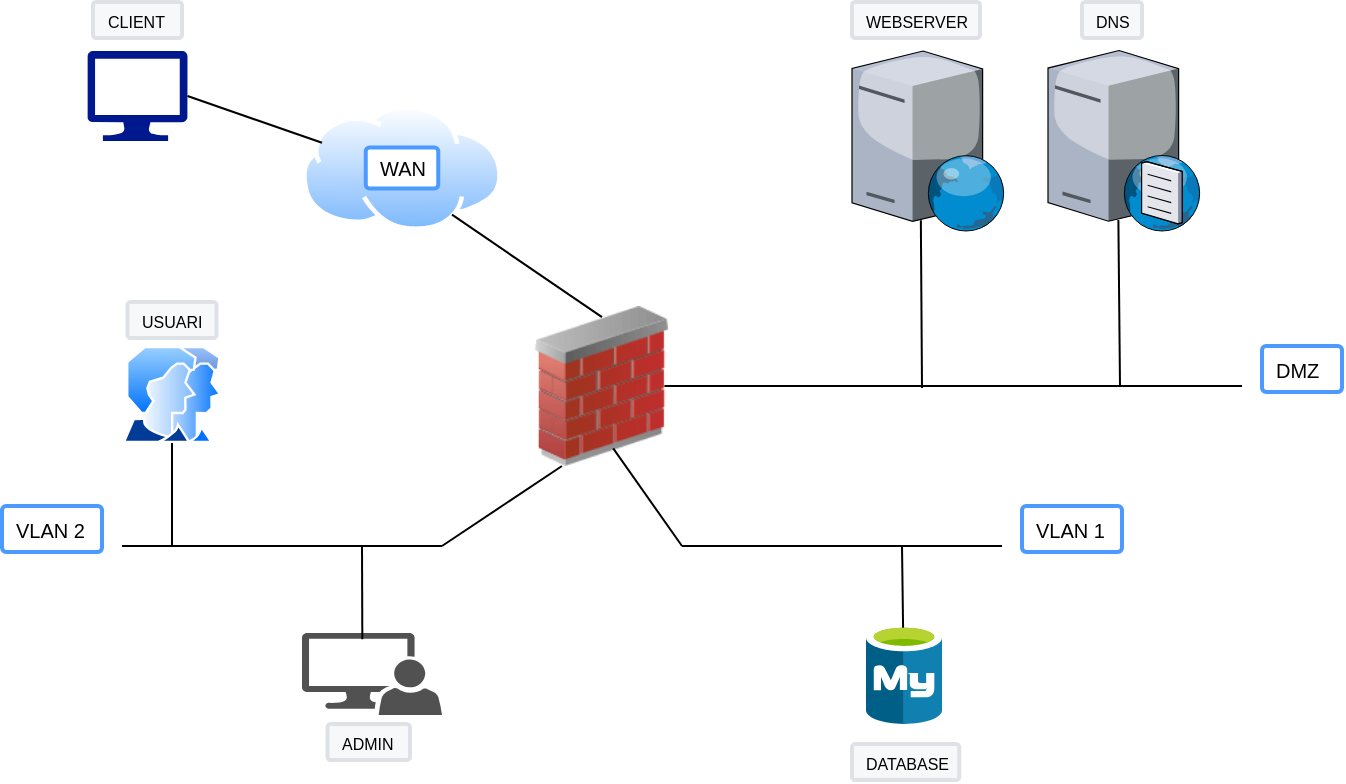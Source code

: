 <mxfile version="25.0.2">
  <diagram name="Página-1" id="kTmV7HmWqAvahoQPk5Ov">
    <mxGraphModel dx="971" dy="603" grid="1" gridSize="10" guides="1" tooltips="1" connect="1" arrows="1" fold="1" page="1" pageScale="1" pageWidth="827" pageHeight="1169" math="0" shadow="0">
      <root>
        <mxCell id="0" />
        <mxCell id="1" parent="0" />
        <mxCell id="d9D6NxNIvO2QPtIYAGJA-3" value="" style="verticalLabelPosition=bottom;sketch=0;aspect=fixed;html=1;verticalAlign=top;strokeColor=none;align=center;outlineConnect=0;shape=mxgraph.citrix.dns_server;points=[[0.46,0.94,0,0,0]];" vertex="1" parent="1">
          <mxGeometry x="623" y="260" width="76.5" height="92.5" as="geometry" />
        </mxCell>
        <mxCell id="d9D6NxNIvO2QPtIYAGJA-2" value="" style="verticalLabelPosition=bottom;sketch=0;aspect=fixed;html=1;verticalAlign=top;strokeColor=none;align=center;outlineConnect=0;shape=mxgraph.citrix.web_server;points=[[0.45,0.94,0,0,0]];" vertex="1" parent="1">
          <mxGeometry x="525" y="262.5" width="76.5" height="90" as="geometry" />
        </mxCell>
        <mxCell id="d9D6NxNIvO2QPtIYAGJA-4" value="" style="image;sketch=0;aspect=fixed;html=1;points=[];align=center;fontSize=12;image=img/lib/mscae/Azure_Database_for_MySQL_servers.svg;" vertex="1" parent="1">
          <mxGeometry x="532" y="549" width="38" height="50" as="geometry" />
        </mxCell>
        <mxCell id="d9D6NxNIvO2QPtIYAGJA-5" value="" style="sketch=0;pointerEvents=1;shadow=0;dashed=0;html=1;strokeColor=none;labelPosition=center;verticalLabelPosition=bottom;verticalAlign=top;align=center;fillColor=#515151;shape=mxgraph.mscae.system_center.admin_console" vertex="1" parent="1">
          <mxGeometry x="250" y="553.5" width="70" height="41" as="geometry" />
        </mxCell>
        <mxCell id="d9D6NxNIvO2QPtIYAGJA-6" value="" style="image;aspect=fixed;perimeter=ellipsePerimeter;html=1;align=center;shadow=0;dashed=0;spacingTop=3;image=img/lib/active_directory/user_accounts.svg;" vertex="1" parent="1">
          <mxGeometry x="160" y="410" width="50" height="48.5" as="geometry" />
        </mxCell>
        <mxCell id="d9D6NxNIvO2QPtIYAGJA-12" value="" style="sketch=0;aspect=fixed;pointerEvents=1;shadow=0;dashed=0;html=1;strokeColor=none;labelPosition=center;verticalLabelPosition=bottom;verticalAlign=top;align=center;fillColor=#00188D;shape=mxgraph.azure.computer" vertex="1" parent="1">
          <mxGeometry x="142.75" y="262.5" width="50" height="45" as="geometry" />
        </mxCell>
        <mxCell id="d9D6NxNIvO2QPtIYAGJA-15" value="" style="endArrow=none;html=1;rounded=0;entryX=0.45;entryY=0.94;entryDx=0;entryDy=0;entryPerimeter=0;" edge="1" parent="1" target="d9D6NxNIvO2QPtIYAGJA-2">
          <mxGeometry width="50" height="50" relative="1" as="geometry">
            <mxPoint x="560" y="431" as="sourcePoint" />
            <mxPoint x="558.893" y="353.5" as="targetPoint" />
          </mxGeometry>
        </mxCell>
        <mxCell id="d9D6NxNIvO2QPtIYAGJA-19" value="" style="endArrow=none;html=1;rounded=0;entryX=0.89;entryY=0.5;entryDx=0;entryDy=0;entryPerimeter=0;" edge="1" parent="1" target="d9D6NxNIvO2QPtIYAGJA-26">
          <mxGeometry width="50" height="50" relative="1" as="geometry">
            <mxPoint x="720" y="430" as="sourcePoint" />
            <mxPoint x="450" y="430" as="targetPoint" />
          </mxGeometry>
        </mxCell>
        <mxCell id="d9D6NxNIvO2QPtIYAGJA-25" value="" style="endArrow=none;html=1;rounded=0;entryX=0.46;entryY=0.94;entryDx=0;entryDy=0;entryPerimeter=0;" edge="1" parent="1" target="d9D6NxNIvO2QPtIYAGJA-3">
          <mxGeometry width="50" height="50" relative="1" as="geometry">
            <mxPoint x="659" y="430" as="sourcePoint" />
            <mxPoint x="654.19" y="346.95" as="targetPoint" />
          </mxGeometry>
        </mxCell>
        <mxCell id="d9D6NxNIvO2QPtIYAGJA-26" value="" style="image;html=1;image=img/lib/clip_art/networking/Firewall_02_128x128.png;points=[[0,0,0,0,0],[0,0.25,0,0,0],[0,1,0,0,0],[0.11,0.61,0,0,0],[0.25,0,0,0,0],[0.25,1,0,0,0],[0.5,0.07,0,0,0],[0.57,0.89,0,0,0],[0.75,0,0,0,0],[0.89,0.5,0,0,0],[1,0,0,0,0],[1,0.25,0,0,0],[1,1,0,0,0]];" vertex="1" parent="1">
          <mxGeometry x="360" y="390" width="80" height="80" as="geometry" />
        </mxCell>
        <mxCell id="d9D6NxNIvO2QPtIYAGJA-27" value="" style="image;aspect=fixed;perimeter=ellipsePerimeter;html=1;align=center;shadow=0;dashed=0;spacingTop=3;image=img/lib/active_directory/internet_cloud.svg;points=[[0,0,0,0,0],[0,0.5,0,0,0],[0,0.75,0,0,0],[0,1,0,0,0],[0.1,0.3,0,0,0],[0.25,0,0,0,0],[0.25,1,0,0,0],[0.5,0,0,0,0],[0.5,1,0,0,0],[0.75,0,0,0,0],[0.75,0.87,0,0,0],[1,0,0,0,0],[1,0.25,0,0,0],[1,0.5,0,0,0],[1,0.75,0,0,0],[1,1,0,0,0]];" vertex="1" parent="1">
          <mxGeometry x="250" y="289.5" width="100" height="63" as="geometry" />
        </mxCell>
        <mxCell id="d9D6NxNIvO2QPtIYAGJA-28" value="" style="endArrow=none;html=1;rounded=0;entryX=1;entryY=0.5;entryDx=0;entryDy=0;entryPerimeter=0;exitX=0.1;exitY=0.3;exitDx=0;exitDy=0;exitPerimeter=0;" edge="1" parent="1" source="d9D6NxNIvO2QPtIYAGJA-27" target="d9D6NxNIvO2QPtIYAGJA-12">
          <mxGeometry width="50" height="50" relative="1" as="geometry">
            <mxPoint x="460" y="290" as="sourcePoint" />
            <mxPoint x="510" y="240" as="targetPoint" />
          </mxGeometry>
        </mxCell>
        <mxCell id="d9D6NxNIvO2QPtIYAGJA-29" value="" style="endArrow=none;html=1;rounded=0;entryX=0.75;entryY=0.87;entryDx=0;entryDy=0;entryPerimeter=0;exitX=0.5;exitY=0.07;exitDx=0;exitDy=0;exitPerimeter=0;" edge="1" parent="1" source="d9D6NxNIvO2QPtIYAGJA-26" target="d9D6NxNIvO2QPtIYAGJA-27">
          <mxGeometry width="50" height="50" relative="1" as="geometry">
            <mxPoint x="380" y="380" as="sourcePoint" />
            <mxPoint x="215" y="285" as="targetPoint" />
          </mxGeometry>
        </mxCell>
        <mxCell id="d9D6NxNIvO2QPtIYAGJA-30" value="" style="endArrow=none;html=1;rounded=0;exitX=0.57;exitY=0.89;exitDx=0;exitDy=0;exitPerimeter=0;" edge="1" parent="1" source="d9D6NxNIvO2QPtIYAGJA-26">
          <mxGeometry width="50" height="50" relative="1" as="geometry">
            <mxPoint x="530" y="460" as="sourcePoint" />
            <mxPoint x="440" y="510" as="targetPoint" />
          </mxGeometry>
        </mxCell>
        <mxCell id="d9D6NxNIvO2QPtIYAGJA-31" value="" style="endArrow=none;html=1;rounded=0;" edge="1" parent="1">
          <mxGeometry width="50" height="50" relative="1" as="geometry">
            <mxPoint x="440" y="510" as="sourcePoint" />
            <mxPoint x="600" y="510" as="targetPoint" />
          </mxGeometry>
        </mxCell>
        <mxCell id="d9D6NxNIvO2QPtIYAGJA-32" value="" style="endArrow=none;html=1;rounded=0;exitX=0.488;exitY=0.038;exitDx=0;exitDy=0;exitPerimeter=0;" edge="1" parent="1" source="d9D6NxNIvO2QPtIYAGJA-4">
          <mxGeometry width="50" height="50" relative="1" as="geometry">
            <mxPoint x="490" y="520" as="sourcePoint" />
            <mxPoint x="550" y="510" as="targetPoint" />
          </mxGeometry>
        </mxCell>
        <mxCell id="d9D6NxNIvO2QPtIYAGJA-33" value="" style="endArrow=none;html=1;rounded=0;entryX=0.25;entryY=1;entryDx=0;entryDy=0;entryPerimeter=0;" edge="1" parent="1" target="d9D6NxNIvO2QPtIYAGJA-26">
          <mxGeometry width="50" height="50" relative="1" as="geometry">
            <mxPoint x="320" y="510" as="sourcePoint" />
            <mxPoint x="550" y="460" as="targetPoint" />
          </mxGeometry>
        </mxCell>
        <mxCell id="d9D6NxNIvO2QPtIYAGJA-34" value="" style="endArrow=none;html=1;rounded=0;" edge="1" parent="1">
          <mxGeometry width="50" height="50" relative="1" as="geometry">
            <mxPoint x="320" y="510" as="sourcePoint" />
            <mxPoint x="160" y="510" as="targetPoint" />
          </mxGeometry>
        </mxCell>
        <mxCell id="d9D6NxNIvO2QPtIYAGJA-35" value="" style="endArrow=none;html=1;rounded=0;entryX=0.5;entryY=1;entryDx=0;entryDy=0;" edge="1" parent="1" target="d9D6NxNIvO2QPtIYAGJA-6">
          <mxGeometry width="50" height="50" relative="1" as="geometry">
            <mxPoint x="185" y="510" as="sourcePoint" />
            <mxPoint x="520" y="480" as="targetPoint" />
          </mxGeometry>
        </mxCell>
        <mxCell id="d9D6NxNIvO2QPtIYAGJA-36" value="" style="endArrow=none;html=1;rounded=0;exitX=0.431;exitY=0.075;exitDx=0;exitDy=0;exitPerimeter=0;" edge="1" parent="1" source="d9D6NxNIvO2QPtIYAGJA-5">
          <mxGeometry width="50" height="50" relative="1" as="geometry">
            <mxPoint x="470" y="530" as="sourcePoint" />
            <mxPoint x="280" y="510" as="targetPoint" />
          </mxGeometry>
        </mxCell>
        <mxCell id="d9D6NxNIvO2QPtIYAGJA-43" value="&lt;font style=&quot;font-size: 10px;&quot;&gt;VLAN 1&lt;/font&gt;" style="rounded=1;arcSize=9;align=left;spacingLeft=5;strokeColor=#4C9AFF;html=1;strokeWidth=2;fontSize=12" vertex="1" parent="1">
          <mxGeometry x="610" y="490" width="50" height="23" as="geometry" />
        </mxCell>
        <mxCell id="d9D6NxNIvO2QPtIYAGJA-44" value="&lt;font style=&quot;font-size: 10px;&quot;&gt;VLAN 2&lt;/font&gt;" style="rounded=1;arcSize=9;align=left;spacingLeft=5;strokeColor=#4C9AFF;html=1;strokeWidth=2;fontSize=12" vertex="1" parent="1">
          <mxGeometry x="100" y="490" width="50" height="23" as="geometry" />
        </mxCell>
        <mxCell id="d9D6NxNIvO2QPtIYAGJA-45" value="&lt;font style=&quot;font-size: 10px;&quot;&gt;DMZ&lt;/font&gt;" style="rounded=1;arcSize=9;align=left;spacingLeft=5;strokeColor=#4C9AFF;html=1;strokeWidth=2;fontSize=12" vertex="1" parent="1">
          <mxGeometry x="730" y="410" width="40" height="23" as="geometry" />
        </mxCell>
        <mxCell id="d9D6NxNIvO2QPtIYAGJA-46" value="&lt;font style=&quot;font-size: 10px;&quot;&gt;WAN&lt;/font&gt;" style="rounded=1;arcSize=9;align=left;spacingLeft=5;strokeColor=#4C9AFF;html=1;strokeWidth=2;fontSize=12" vertex="1" parent="1">
          <mxGeometry x="281.88" y="310.75" width="36.25" height="20.5" as="geometry" />
        </mxCell>
        <mxCell id="d9D6NxNIvO2QPtIYAGJA-52" value="&lt;font style=&quot;font-size: 8px;&quot;&gt;WEBSERVER&lt;/font&gt;" style="rounded=1;arcSize=9;fillColor=#F7F8F9;align=left;spacingLeft=5;strokeColor=#DEE1E6;html=1;strokeWidth=2;fontSize=12" vertex="1" parent="1">
          <mxGeometry x="525" y="238" width="64" height="18" as="geometry" />
        </mxCell>
        <mxCell id="d9D6NxNIvO2QPtIYAGJA-53" value="&lt;span style=&quot;font-size: 8px;&quot;&gt;DNS&lt;/span&gt;" style="rounded=1;arcSize=9;fillColor=#F7F8F9;align=left;spacingLeft=5;strokeColor=#DEE1E6;html=1;strokeWidth=2;fontSize=12" vertex="1" parent="1">
          <mxGeometry x="640" y="238" width="30" height="18" as="geometry" />
        </mxCell>
        <mxCell id="d9D6NxNIvO2QPtIYAGJA-56" value="&lt;span style=&quot;font-size: 8px;&quot;&gt;CLIENT&lt;/span&gt;" style="rounded=1;arcSize=9;fillColor=#F7F8F9;align=left;spacingLeft=5;strokeColor=#DEE1E6;html=1;strokeWidth=2;fontSize=12" vertex="1" parent="1">
          <mxGeometry x="145.5" y="238" width="44.5" height="18" as="geometry" />
        </mxCell>
        <mxCell id="d9D6NxNIvO2QPtIYAGJA-57" value="&lt;span style=&quot;font-size: 8px;&quot;&gt;USUARI&lt;/span&gt;" style="rounded=1;arcSize=9;fillColor=#F7F8F9;align=left;spacingLeft=5;strokeColor=#DEE1E6;html=1;strokeWidth=2;fontSize=12" vertex="1" parent="1">
          <mxGeometry x="162.75" y="388" width="44.5" height="18" as="geometry" />
        </mxCell>
        <mxCell id="d9D6NxNIvO2QPtIYAGJA-58" value="&lt;span style=&quot;font-size: 8px;&quot;&gt;ADMIN&lt;/span&gt;" style="rounded=1;arcSize=9;fillColor=#F7F8F9;align=left;spacingLeft=5;strokeColor=#DEE1E6;html=1;strokeWidth=2;fontSize=12" vertex="1" parent="1">
          <mxGeometry x="262.75" y="599" width="41.25" height="18" as="geometry" />
        </mxCell>
        <mxCell id="d9D6NxNIvO2QPtIYAGJA-59" value="&lt;span style=&quot;font-size: 8px;&quot;&gt;DATABASE&lt;/span&gt;" style="rounded=1;arcSize=9;fillColor=#F7F8F9;align=left;spacingLeft=5;strokeColor=#DEE1E6;html=1;strokeWidth=2;fontSize=12" vertex="1" parent="1">
          <mxGeometry x="525" y="609" width="53.63" height="18" as="geometry" />
        </mxCell>
      </root>
    </mxGraphModel>
  </diagram>
</mxfile>
